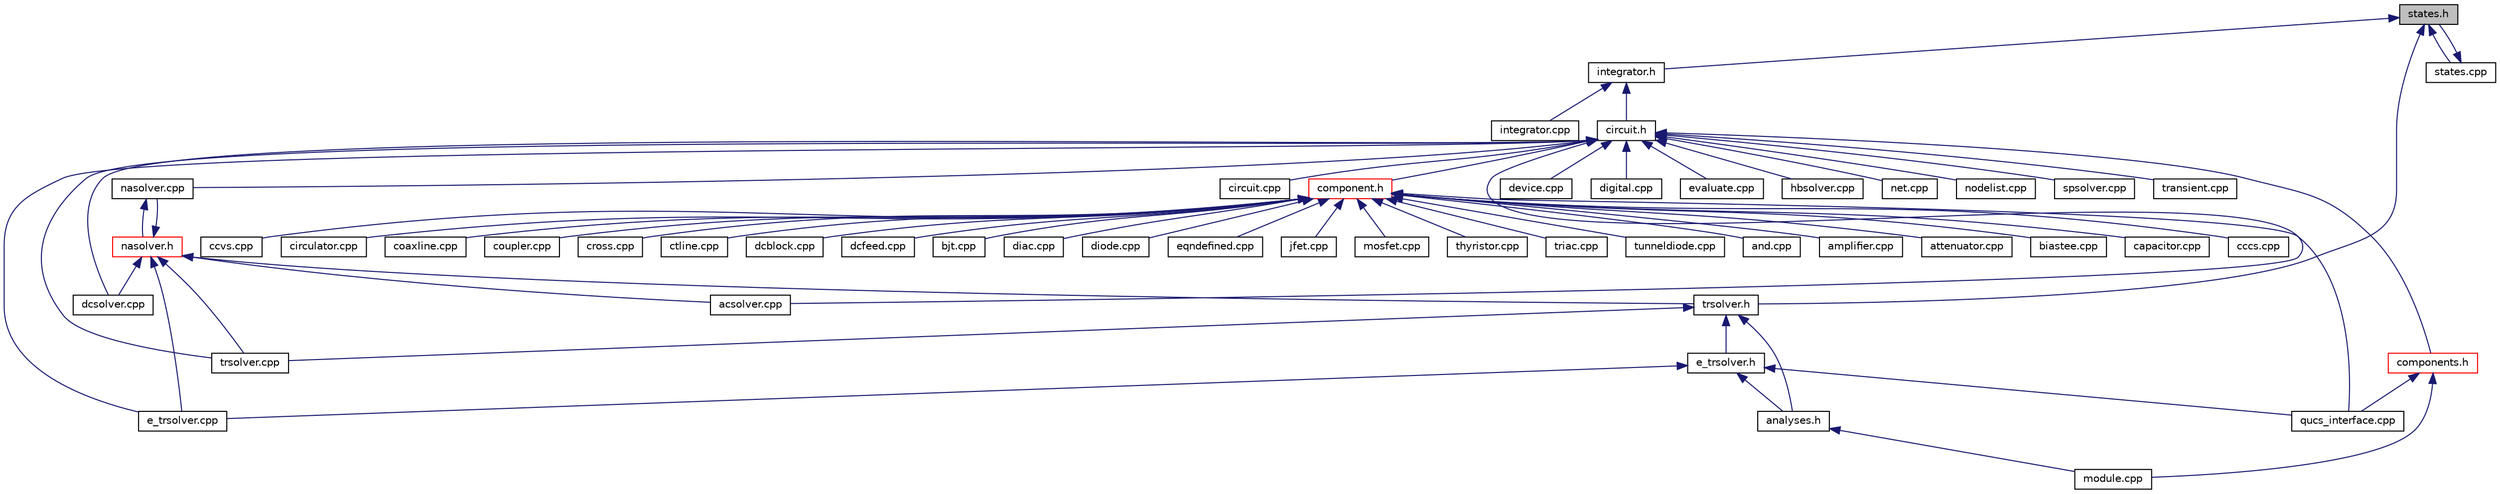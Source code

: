 digraph G
{
  edge [fontname="Helvetica",fontsize="10",labelfontname="Helvetica",labelfontsize="10"];
  node [fontname="Helvetica",fontsize="10",shape=record];
  Node1 [label="states.h",height=0.2,width=0.4,color="black", fillcolor="grey75", style="filled" fontcolor="black"];
  Node1 -> Node2 [dir="back",color="midnightblue",fontsize="10",style="solid",fontname="Helvetica"];
  Node2 [label="integrator.h",height=0.2,width=0.4,color="black", fillcolor="white", style="filled",URL="$integrator_8h.html"];
  Node2 -> Node3 [dir="back",color="midnightblue",fontsize="10",style="solid",fontname="Helvetica"];
  Node3 [label="circuit.h",height=0.2,width=0.4,color="black", fillcolor="white", style="filled",URL="$circuit_8h.html",tooltip="The circuit class header file."];
  Node3 -> Node4 [dir="back",color="midnightblue",fontsize="10",style="solid",fontname="Helvetica"];
  Node4 [label="acsolver.cpp",height=0.2,width=0.4,color="black", fillcolor="white", style="filled",URL="$acsolver_8cpp.html"];
  Node3 -> Node5 [dir="back",color="midnightblue",fontsize="10",style="solid",fontname="Helvetica"];
  Node5 [label="nasolver.cpp",height=0.2,width=0.4,color="black", fillcolor="white", style="filled",URL="$nasolver_8cpp.html"];
  Node5 -> Node6 [dir="back",color="midnightblue",fontsize="10",style="solid",fontname="Helvetica"];
  Node6 [label="nasolver.h",height=0.2,width=0.4,color="red", fillcolor="white", style="filled",URL="$nasolver_8h.html"];
  Node6 -> Node4 [dir="back",color="midnightblue",fontsize="10",style="solid",fontname="Helvetica"];
  Node6 -> Node5 [dir="back",color="midnightblue",fontsize="10",style="solid",fontname="Helvetica"];
  Node6 -> Node7 [dir="back",color="midnightblue",fontsize="10",style="solid",fontname="Helvetica"];
  Node7 [label="trsolver.h",height=0.2,width=0.4,color="black", fillcolor="white", style="filled",URL="$trsolver_8h.html"];
  Node7 -> Node8 [dir="back",color="midnightblue",fontsize="10",style="solid",fontname="Helvetica"];
  Node8 [label="analyses.h",height=0.2,width=0.4,color="black", fillcolor="white", style="filled",URL="$analyses_8h.html",tooltip="global analysis header file"];
  Node8 -> Node9 [dir="back",color="midnightblue",fontsize="10",style="solid",fontname="Helvetica"];
  Node9 [label="module.cpp",height=0.2,width=0.4,color="black", fillcolor="white", style="filled",URL="$module_8cpp.html"];
  Node7 -> Node10 [dir="back",color="midnightblue",fontsize="10",style="solid",fontname="Helvetica"];
  Node10 [label="e_trsolver.h",height=0.2,width=0.4,color="black", fillcolor="white", style="filled",URL="$e__trsolver_8h.html",tooltip="The externally controlled trsolver external class header file."];
  Node10 -> Node8 [dir="back",color="midnightblue",fontsize="10",style="solid",fontname="Helvetica"];
  Node10 -> Node11 [dir="back",color="midnightblue",fontsize="10",style="solid",fontname="Helvetica"];
  Node11 [label="e_trsolver.cpp",height=0.2,width=0.4,color="black", fillcolor="white", style="filled",URL="$e__trsolver_8cpp.html"];
  Node10 -> Node12 [dir="back",color="midnightblue",fontsize="10",style="solid",fontname="Helvetica"];
  Node12 [label="qucs_interface.cpp",height=0.2,width=0.4,color="black", fillcolor="white", style="filled",URL="$qucs__interface_8cpp.html"];
  Node7 -> Node13 [dir="back",color="midnightblue",fontsize="10",style="solid",fontname="Helvetica"];
  Node13 [label="trsolver.cpp",height=0.2,width=0.4,color="black", fillcolor="white", style="filled",URL="$trsolver_8cpp.html"];
  Node6 -> Node14 [dir="back",color="midnightblue",fontsize="10",style="solid",fontname="Helvetica"];
  Node14 [label="dcsolver.cpp",height=0.2,width=0.4,color="black", fillcolor="white", style="filled",URL="$dcsolver_8cpp.html"];
  Node6 -> Node11 [dir="back",color="midnightblue",fontsize="10",style="solid",fontname="Helvetica"];
  Node6 -> Node13 [dir="back",color="midnightblue",fontsize="10",style="solid",fontname="Helvetica"];
  Node3 -> Node15 [dir="back",color="midnightblue",fontsize="10",style="solid",fontname="Helvetica"];
  Node15 [label="circuit.cpp",height=0.2,width=0.4,color="black", fillcolor="white", style="filled",URL="$circuit_8cpp.html"];
  Node3 -> Node16 [dir="back",color="midnightblue",fontsize="10",style="solid",fontname="Helvetica"];
  Node16 [label="component.h",height=0.2,width=0.4,color="red", fillcolor="white", style="filled",URL="$component_8h.html"];
  Node16 -> Node17 [dir="back",color="midnightblue",fontsize="10",style="solid",fontname="Helvetica"];
  Node17 [label="amplifier.cpp",height=0.2,width=0.4,color="black", fillcolor="white", style="filled",URL="$amplifier_8cpp.html",tooltip="amplifier class implementation"];
  Node16 -> Node18 [dir="back",color="midnightblue",fontsize="10",style="solid",fontname="Helvetica"];
  Node18 [label="attenuator.cpp",height=0.2,width=0.4,color="black", fillcolor="white", style="filled",URL="$attenuator_8cpp.html"];
  Node16 -> Node19 [dir="back",color="midnightblue",fontsize="10",style="solid",fontname="Helvetica"];
  Node19 [label="biastee.cpp",height=0.2,width=0.4,color="black", fillcolor="white", style="filled",URL="$biastee_8cpp.html"];
  Node16 -> Node20 [dir="back",color="midnightblue",fontsize="10",style="solid",fontname="Helvetica"];
  Node20 [label="capacitor.cpp",height=0.2,width=0.4,color="black", fillcolor="white", style="filled",URL="$capacitor_8cpp.html",tooltip="capacitor class implementation"];
  Node16 -> Node21 [dir="back",color="midnightblue",fontsize="10",style="solid",fontname="Helvetica"];
  Node21 [label="cccs.cpp",height=0.2,width=0.4,color="black", fillcolor="white", style="filled",URL="$cccs_8cpp.html"];
  Node16 -> Node22 [dir="back",color="midnightblue",fontsize="10",style="solid",fontname="Helvetica"];
  Node22 [label="ccvs.cpp",height=0.2,width=0.4,color="black", fillcolor="white", style="filled",URL="$ccvs_8cpp.html"];
  Node16 -> Node23 [dir="back",color="midnightblue",fontsize="10",style="solid",fontname="Helvetica"];
  Node23 [label="circulator.cpp",height=0.2,width=0.4,color="black", fillcolor="white", style="filled",URL="$circulator_8cpp.html"];
  Node16 -> Node24 [dir="back",color="midnightblue",fontsize="10",style="solid",fontname="Helvetica"];
  Node24 [label="coaxline.cpp",height=0.2,width=0.4,color="black", fillcolor="white", style="filled",URL="$coaxline_8cpp.html"];
  Node16 -> Node25 [dir="back",color="midnightblue",fontsize="10",style="solid",fontname="Helvetica"];
  Node25 [label="coupler.cpp",height=0.2,width=0.4,color="black", fillcolor="white", style="filled",URL="$coupler_8cpp.html"];
  Node16 -> Node26 [dir="back",color="midnightblue",fontsize="10",style="solid",fontname="Helvetica"];
  Node26 [label="cross.cpp",height=0.2,width=0.4,color="black", fillcolor="white", style="filled",URL="$cross_8cpp.html"];
  Node16 -> Node27 [dir="back",color="midnightblue",fontsize="10",style="solid",fontname="Helvetica"];
  Node27 [label="ctline.cpp",height=0.2,width=0.4,color="black", fillcolor="white", style="filled",URL="$ctline_8cpp.html"];
  Node16 -> Node28 [dir="back",color="midnightblue",fontsize="10",style="solid",fontname="Helvetica"];
  Node28 [label="dcblock.cpp",height=0.2,width=0.4,color="black", fillcolor="white", style="filled",URL="$dcblock_8cpp.html"];
  Node16 -> Node29 [dir="back",color="midnightblue",fontsize="10",style="solid",fontname="Helvetica"];
  Node29 [label="dcfeed.cpp",height=0.2,width=0.4,color="black", fillcolor="white", style="filled",URL="$dcfeed_8cpp.html"];
  Node16 -> Node30 [dir="back",color="midnightblue",fontsize="10",style="solid",fontname="Helvetica"];
  Node30 [label="bjt.cpp",height=0.2,width=0.4,color="black", fillcolor="white", style="filled",URL="$bjt_8cpp.html"];
  Node16 -> Node31 [dir="back",color="midnightblue",fontsize="10",style="solid",fontname="Helvetica"];
  Node31 [label="diac.cpp",height=0.2,width=0.4,color="black", fillcolor="white", style="filled",URL="$diac_8cpp.html"];
  Node16 -> Node32 [dir="back",color="midnightblue",fontsize="10",style="solid",fontname="Helvetica"];
  Node32 [label="diode.cpp",height=0.2,width=0.4,color="black", fillcolor="white", style="filled",URL="$diode_8cpp.html"];
  Node16 -> Node33 [dir="back",color="midnightblue",fontsize="10",style="solid",fontname="Helvetica"];
  Node33 [label="eqndefined.cpp",height=0.2,width=0.4,color="black", fillcolor="white", style="filled",URL="$eqndefined_8cpp.html"];
  Node16 -> Node34 [dir="back",color="midnightblue",fontsize="10",style="solid",fontname="Helvetica"];
  Node34 [label="jfet.cpp",height=0.2,width=0.4,color="black", fillcolor="white", style="filled",URL="$jfet_8cpp.html"];
  Node16 -> Node35 [dir="back",color="midnightblue",fontsize="10",style="solid",fontname="Helvetica"];
  Node35 [label="mosfet.cpp",height=0.2,width=0.4,color="black", fillcolor="white", style="filled",URL="$mosfet_8cpp.html"];
  Node16 -> Node36 [dir="back",color="midnightblue",fontsize="10",style="solid",fontname="Helvetica"];
  Node36 [label="thyristor.cpp",height=0.2,width=0.4,color="black", fillcolor="white", style="filled",URL="$thyristor_8cpp.html"];
  Node16 -> Node37 [dir="back",color="midnightblue",fontsize="10",style="solid",fontname="Helvetica"];
  Node37 [label="triac.cpp",height=0.2,width=0.4,color="black", fillcolor="white", style="filled",URL="$triac_8cpp.html"];
  Node16 -> Node38 [dir="back",color="midnightblue",fontsize="10",style="solid",fontname="Helvetica"];
  Node38 [label="tunneldiode.cpp",height=0.2,width=0.4,color="black", fillcolor="white", style="filled",URL="$tunneldiode_8cpp.html"];
  Node16 -> Node39 [dir="back",color="midnightblue",fontsize="10",style="solid",fontname="Helvetica"];
  Node39 [label="and.cpp",height=0.2,width=0.4,color="black", fillcolor="white", style="filled",URL="$and_8cpp.html"];
  Node16 -> Node12 [dir="back",color="midnightblue",fontsize="10",style="solid",fontname="Helvetica"];
  Node3 -> Node40 [dir="back",color="midnightblue",fontsize="10",style="solid",fontname="Helvetica"];
  Node40 [label="components.h",height=0.2,width=0.4,color="red", fillcolor="white", style="filled",URL="$components_8h.html"];
  Node40 -> Node12 [dir="back",color="midnightblue",fontsize="10",style="solid",fontname="Helvetica"];
  Node40 -> Node9 [dir="back",color="midnightblue",fontsize="10",style="solid",fontname="Helvetica"];
  Node3 -> Node41 [dir="back",color="midnightblue",fontsize="10",style="solid",fontname="Helvetica"];
  Node41 [label="device.cpp",height=0.2,width=0.4,color="black", fillcolor="white", style="filled",URL="$device_8cpp.html"];
  Node3 -> Node42 [dir="back",color="midnightblue",fontsize="10",style="solid",fontname="Helvetica"];
  Node42 [label="digital.cpp",height=0.2,width=0.4,color="black", fillcolor="white", style="filled",URL="$digital_8cpp.html"];
  Node3 -> Node14 [dir="back",color="midnightblue",fontsize="10",style="solid",fontname="Helvetica"];
  Node3 -> Node43 [dir="back",color="midnightblue",fontsize="10",style="solid",fontname="Helvetica"];
  Node43 [label="evaluate.cpp",height=0.2,width=0.4,color="black", fillcolor="white", style="filled",URL="$evaluate_8cpp.html"];
  Node3 -> Node44 [dir="back",color="midnightblue",fontsize="10",style="solid",fontname="Helvetica"];
  Node44 [label="hbsolver.cpp",height=0.2,width=0.4,color="black", fillcolor="white", style="filled",URL="$hbsolver_8cpp.html"];
  Node3 -> Node11 [dir="back",color="midnightblue",fontsize="10",style="solid",fontname="Helvetica"];
  Node3 -> Node45 [dir="back",color="midnightblue",fontsize="10",style="solid",fontname="Helvetica"];
  Node45 [label="net.cpp",height=0.2,width=0.4,color="black", fillcolor="white", style="filled",URL="$net_8cpp.html"];
  Node3 -> Node46 [dir="back",color="midnightblue",fontsize="10",style="solid",fontname="Helvetica"];
  Node46 [label="nodelist.cpp",height=0.2,width=0.4,color="black", fillcolor="white", style="filled",URL="$nodelist_8cpp.html"];
  Node3 -> Node47 [dir="back",color="midnightblue",fontsize="10",style="solid",fontname="Helvetica"];
  Node47 [label="spsolver.cpp",height=0.2,width=0.4,color="black", fillcolor="white", style="filled",URL="$spsolver_8cpp.html"];
  Node3 -> Node48 [dir="back",color="midnightblue",fontsize="10",style="solid",fontname="Helvetica"];
  Node48 [label="transient.cpp",height=0.2,width=0.4,color="black", fillcolor="white", style="filled",URL="$transient_8cpp.html"];
  Node3 -> Node13 [dir="back",color="midnightblue",fontsize="10",style="solid",fontname="Helvetica"];
  Node2 -> Node49 [dir="back",color="midnightblue",fontsize="10",style="solid",fontname="Helvetica"];
  Node49 [label="integrator.cpp",height=0.2,width=0.4,color="black", fillcolor="white", style="filled",URL="$integrator_8cpp.html"];
  Node1 -> Node50 [dir="back",color="midnightblue",fontsize="10",style="solid",fontname="Helvetica"];
  Node50 [label="states.cpp",height=0.2,width=0.4,color="black", fillcolor="white", style="filled",URL="$states_8cpp.html"];
  Node50 -> Node1 [dir="back",color="midnightblue",fontsize="10",style="solid",fontname="Helvetica"];
  Node1 -> Node7 [dir="back",color="midnightblue",fontsize="10",style="solid",fontname="Helvetica"];
}
